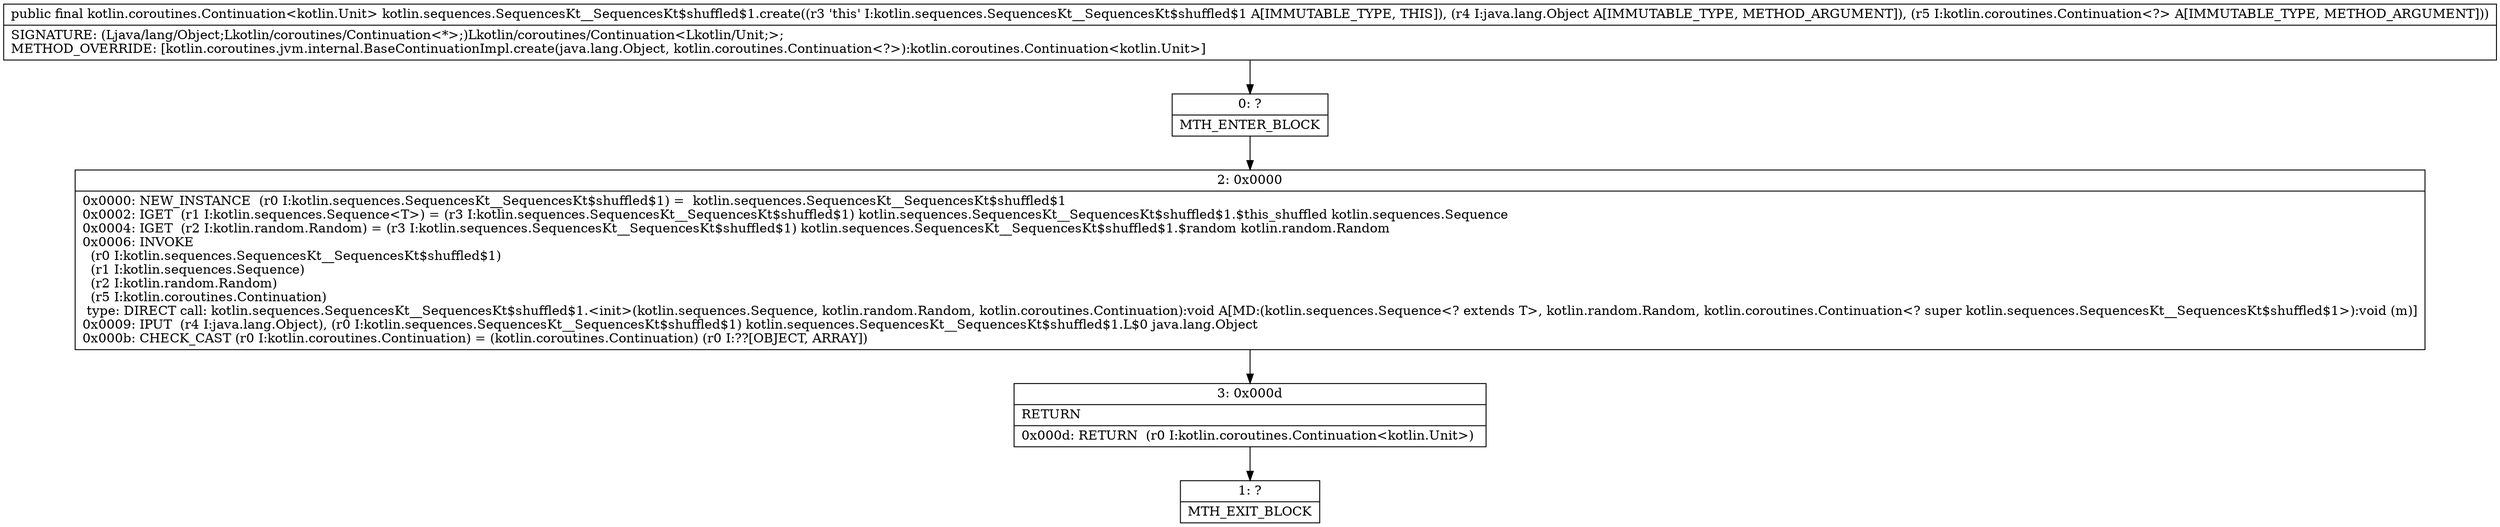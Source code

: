 digraph "CFG forkotlin.sequences.SequencesKt__SequencesKt$shuffled$1.create(Ljava\/lang\/Object;Lkotlin\/coroutines\/Continuation;)Lkotlin\/coroutines\/Continuation;" {
Node_0 [shape=record,label="{0\:\ ?|MTH_ENTER_BLOCK\l}"];
Node_2 [shape=record,label="{2\:\ 0x0000|0x0000: NEW_INSTANCE  (r0 I:kotlin.sequences.SequencesKt__SequencesKt$shuffled$1) =  kotlin.sequences.SequencesKt__SequencesKt$shuffled$1 \l0x0002: IGET  (r1 I:kotlin.sequences.Sequence\<T\>) = (r3 I:kotlin.sequences.SequencesKt__SequencesKt$shuffled$1) kotlin.sequences.SequencesKt__SequencesKt$shuffled$1.$this_shuffled kotlin.sequences.Sequence \l0x0004: IGET  (r2 I:kotlin.random.Random) = (r3 I:kotlin.sequences.SequencesKt__SequencesKt$shuffled$1) kotlin.sequences.SequencesKt__SequencesKt$shuffled$1.$random kotlin.random.Random \l0x0006: INVOKE  \l  (r0 I:kotlin.sequences.SequencesKt__SequencesKt$shuffled$1)\l  (r1 I:kotlin.sequences.Sequence)\l  (r2 I:kotlin.random.Random)\l  (r5 I:kotlin.coroutines.Continuation)\l type: DIRECT call: kotlin.sequences.SequencesKt__SequencesKt$shuffled$1.\<init\>(kotlin.sequences.Sequence, kotlin.random.Random, kotlin.coroutines.Continuation):void A[MD:(kotlin.sequences.Sequence\<? extends T\>, kotlin.random.Random, kotlin.coroutines.Continuation\<? super kotlin.sequences.SequencesKt__SequencesKt$shuffled$1\>):void (m)]\l0x0009: IPUT  (r4 I:java.lang.Object), (r0 I:kotlin.sequences.SequencesKt__SequencesKt$shuffled$1) kotlin.sequences.SequencesKt__SequencesKt$shuffled$1.L$0 java.lang.Object \l0x000b: CHECK_CAST (r0 I:kotlin.coroutines.Continuation) = (kotlin.coroutines.Continuation) (r0 I:??[OBJECT, ARRAY]) \l}"];
Node_3 [shape=record,label="{3\:\ 0x000d|RETURN\l|0x000d: RETURN  (r0 I:kotlin.coroutines.Continuation\<kotlin.Unit\>) \l}"];
Node_1 [shape=record,label="{1\:\ ?|MTH_EXIT_BLOCK\l}"];
MethodNode[shape=record,label="{public final kotlin.coroutines.Continuation\<kotlin.Unit\> kotlin.sequences.SequencesKt__SequencesKt$shuffled$1.create((r3 'this' I:kotlin.sequences.SequencesKt__SequencesKt$shuffled$1 A[IMMUTABLE_TYPE, THIS]), (r4 I:java.lang.Object A[IMMUTABLE_TYPE, METHOD_ARGUMENT]), (r5 I:kotlin.coroutines.Continuation\<?\> A[IMMUTABLE_TYPE, METHOD_ARGUMENT]))  | SIGNATURE: (Ljava\/lang\/Object;Lkotlin\/coroutines\/Continuation\<*\>;)Lkotlin\/coroutines\/Continuation\<Lkotlin\/Unit;\>;\lMETHOD_OVERRIDE: [kotlin.coroutines.jvm.internal.BaseContinuationImpl.create(java.lang.Object, kotlin.coroutines.Continuation\<?\>):kotlin.coroutines.Continuation\<kotlin.Unit\>]\l}"];
MethodNode -> Node_0;Node_0 -> Node_2;
Node_2 -> Node_3;
Node_3 -> Node_1;
}

